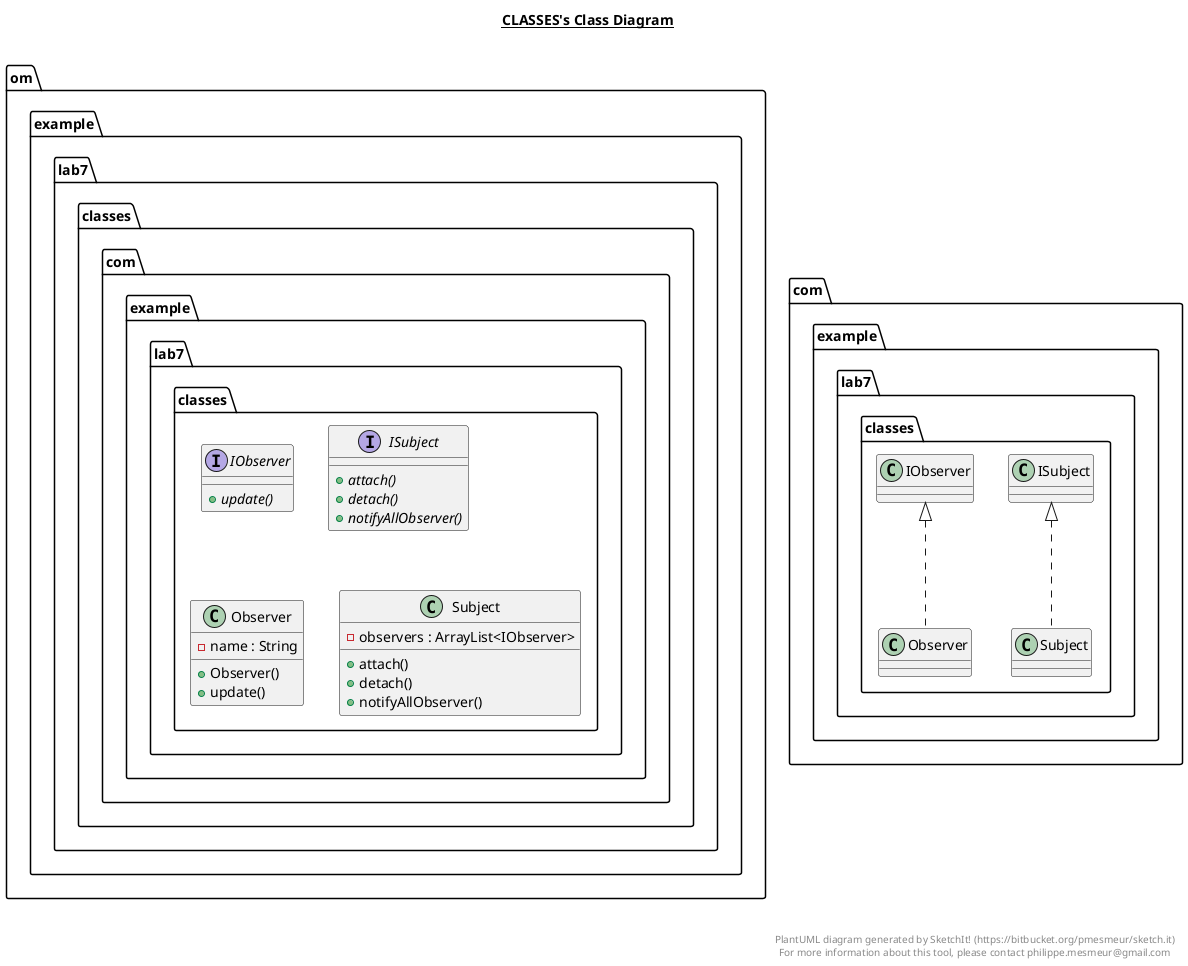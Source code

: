@startuml

title __CLASSES's Class Diagram__\n


    namespace om.example.lab7 {
      namespace classes {
        interface com.example.lab7.classes.IObserver {
            {abstract} + update()
        }
      }
    }

  


    namespace om.example.lab7 {
      namespace classes {
        interface com.example.lab7.classes.ISubject {
            {abstract} + attach()
            {abstract} + detach()
            {abstract} + notifyAllObserver()
        }
      }
    }

  


    namespace om.example.lab7 {
      namespace classes {
        class com.example.lab7.classes.Observer {
            - name : String
            + Observer()
            + update()
        }
      }
    }

  


    namespace om.example.lab7 {
      namespace classes {
        class com.example.lab7.classes.Subject {
            - observers : ArrayList<IObserver>
            + attach()
            + detach()
            + notifyAllObserver()
        }
      }
    }

  

  com.example.lab7.classes.Observer .up.|> com.example.lab7.classes.IObserver
  com.example.lab7.classes.Subject .up.|> com.example.lab7.classes.ISubject


right footer


PlantUML diagram generated by SketchIt! (https://bitbucket.org/pmesmeur/sketch.it)
For more information about this tool, please contact philippe.mesmeur@gmail.com
endfooter

@enduml
